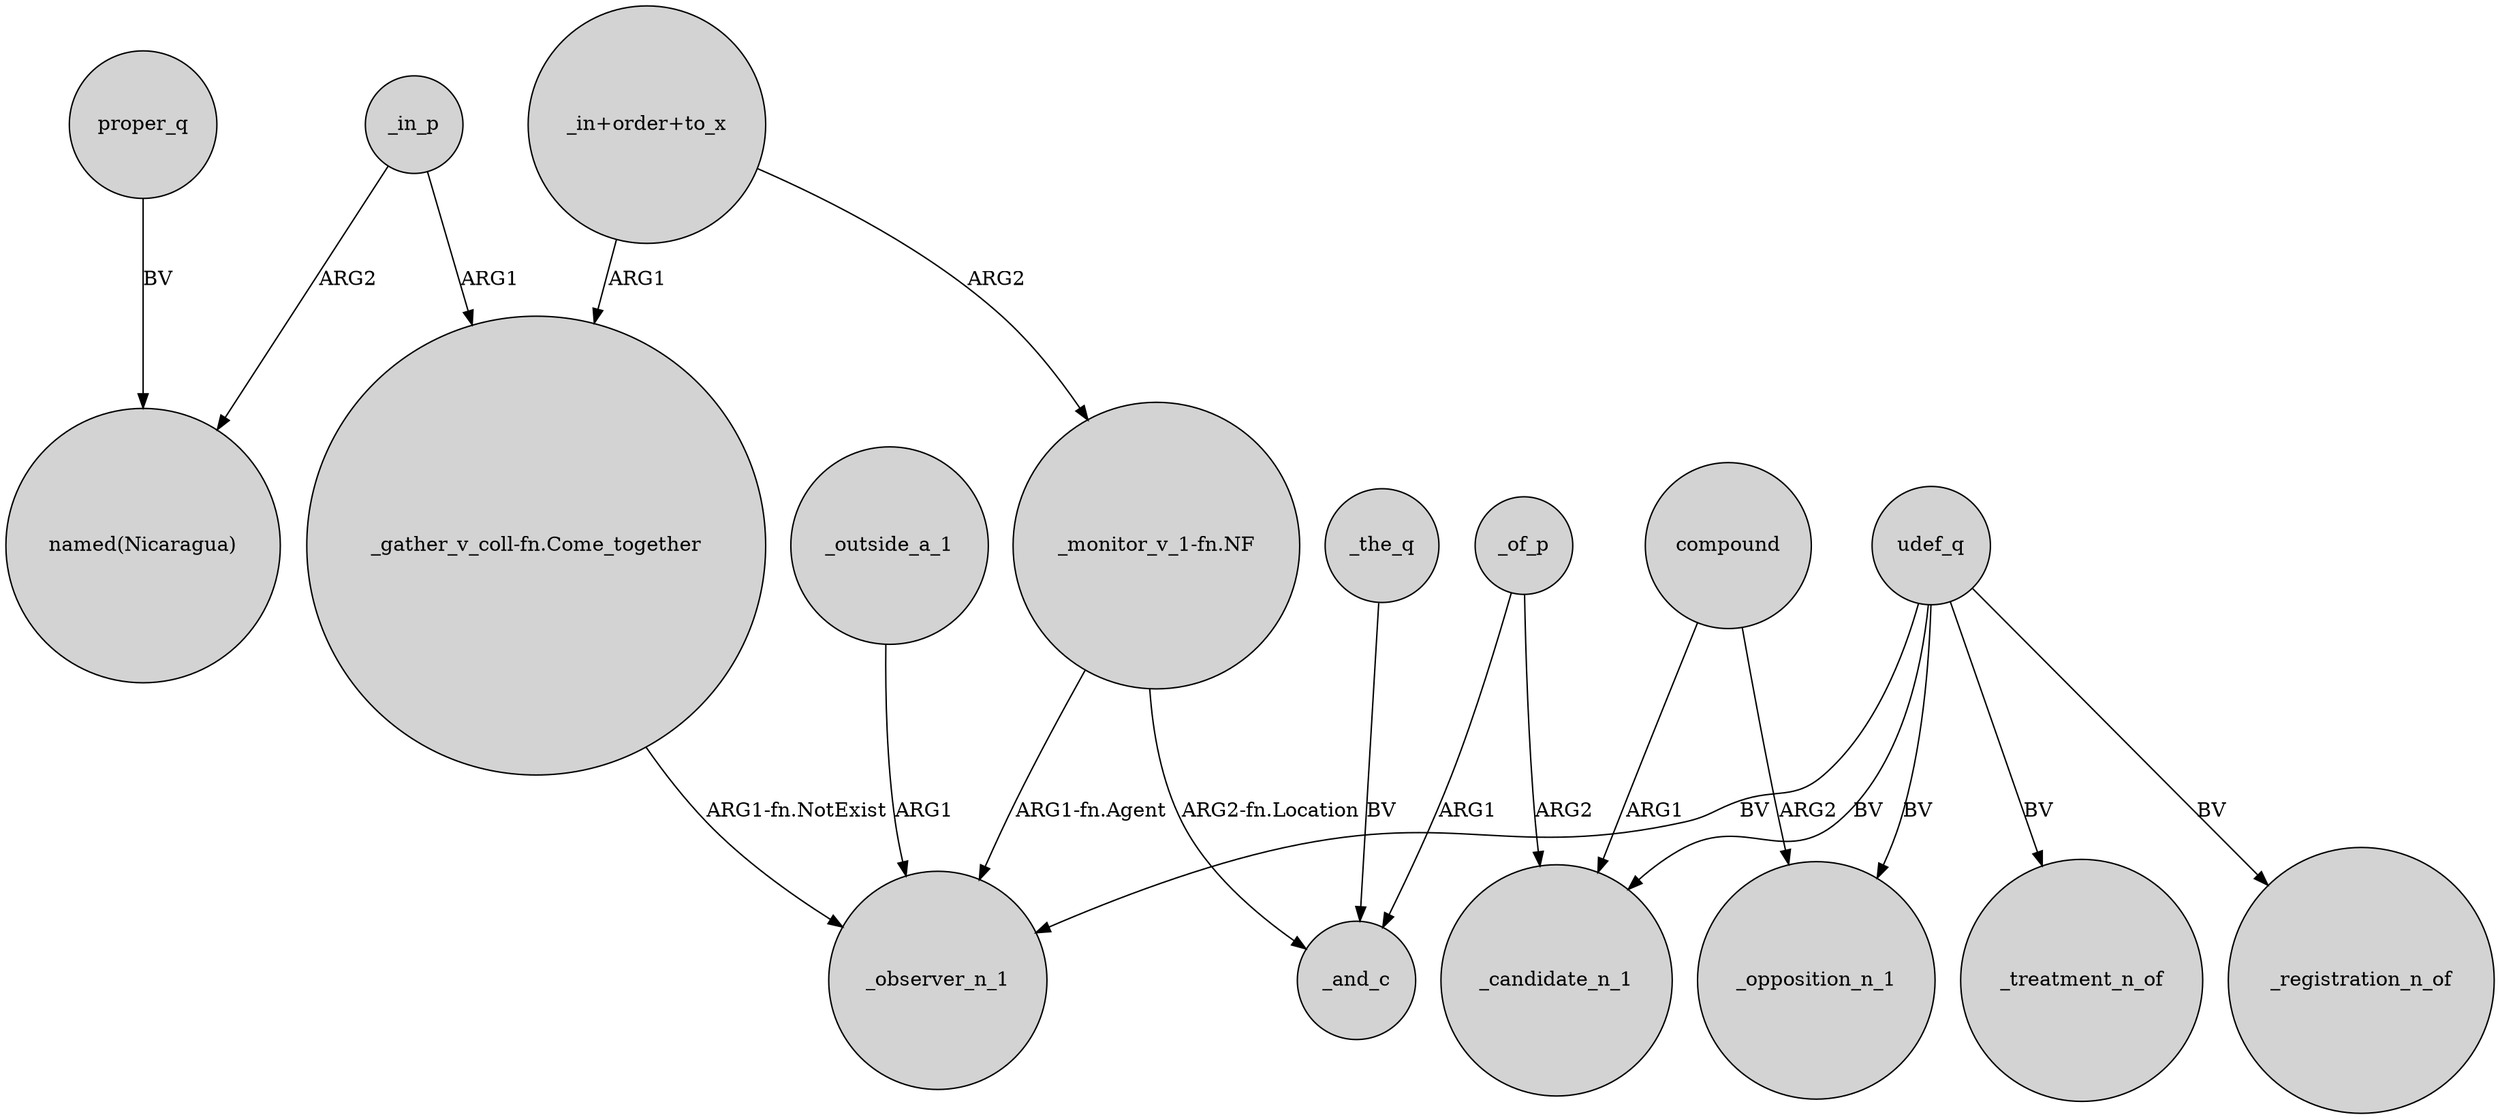 digraph {
	node [shape=circle style=filled]
	_in_p -> "named(Nicaragua)" [label=ARG2]
	_the_q -> _and_c [label=BV]
	"_gather_v_coll-fn.Come_together" -> _observer_n_1 [label="ARG1-fn.NotExist"]
	_outside_a_1 -> _observer_n_1 [label=ARG1]
	"_in+order+to_x" -> "_gather_v_coll-fn.Come_together" [label=ARG1]
	"_monitor_v_1-fn.NF" -> _observer_n_1 [label="ARG1-fn.Agent"]
	_of_p -> _candidate_n_1 [label=ARG2]
	compound -> _opposition_n_1 [label=ARG2]
	udef_q -> _observer_n_1 [label=BV]
	udef_q -> _registration_n_of [label=BV]
	compound -> _candidate_n_1 [label=ARG1]
	"_monitor_v_1-fn.NF" -> _and_c [label="ARG2-fn.Location"]
	_of_p -> _and_c [label=ARG1]
	udef_q -> _treatment_n_of [label=BV]
	proper_q -> "named(Nicaragua)" [label=BV]
	_in_p -> "_gather_v_coll-fn.Come_together" [label=ARG1]
	"_in+order+to_x" -> "_monitor_v_1-fn.NF" [label=ARG2]
	udef_q -> _opposition_n_1 [label=BV]
	udef_q -> _candidate_n_1 [label=BV]
}
